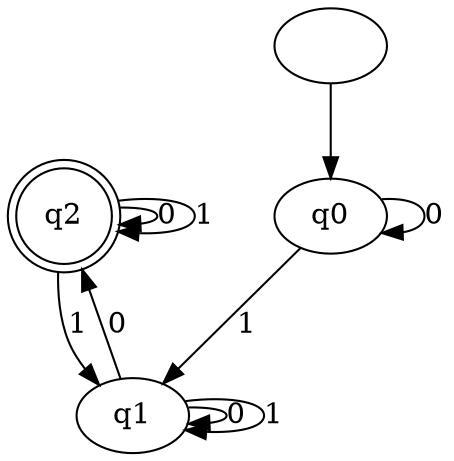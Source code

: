 digraph Automaton {
	q2 [shape=doublecircle]
	q1
	q0
	"" -> q0
	q0 -> q0 [label=0]
	q0 -> q1 [label=1]
	q1 -> q1 [label=0]
	q1 -> q2 [label=0]
	q1 -> q1 [label=1]
	q2 -> q2 [label=0]
	q2 -> q1 [label=1]
	q2 -> q2 [label=1]
}
